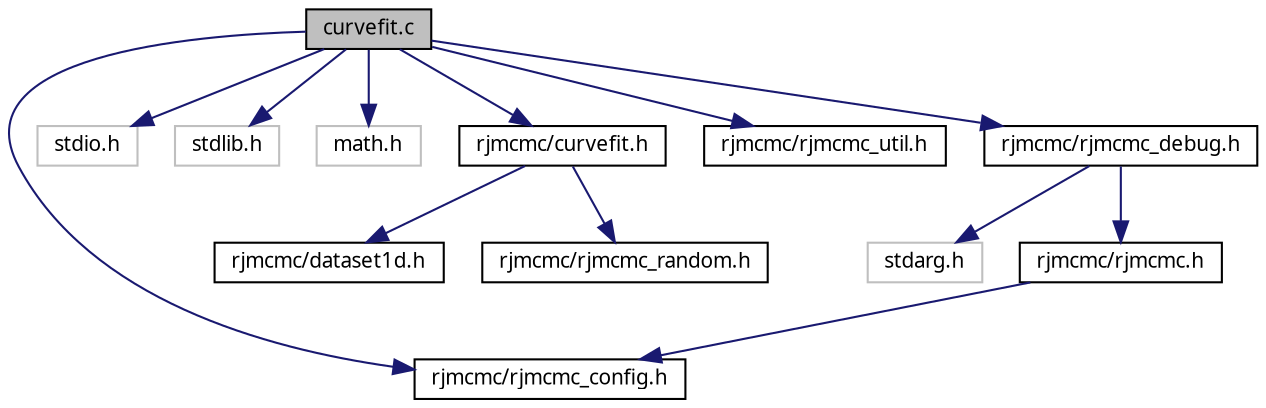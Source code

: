 digraph "curvefit.c"
{
  edge [fontname="FreeSans.ttf",fontsize="10",labelfontname="FreeSans.ttf",labelfontsize="10"];
  node [fontname="FreeSans.ttf",fontsize="10",shape=record];
  Node1 [label="curvefit.c",height=0.2,width=0.4,color="black", fillcolor="grey75", style="filled", fontcolor="black"];
  Node1 -> Node2 [color="midnightblue",fontsize="10",style="solid",fontname="FreeSans.ttf"];
  Node2 [label="rjmcmc/rjmcmc_config.h",height=0.2,width=0.4,color="black", fillcolor="white", style="filled",URL="$rjmcmc__config_8h.html"];
  Node1 -> Node3 [color="midnightblue",fontsize="10",style="solid",fontname="FreeSans.ttf"];
  Node3 [label="stdio.h",height=0.2,width=0.4,color="grey75", fillcolor="white", style="filled"];
  Node1 -> Node4 [color="midnightblue",fontsize="10",style="solid",fontname="FreeSans.ttf"];
  Node4 [label="stdlib.h",height=0.2,width=0.4,color="grey75", fillcolor="white", style="filled"];
  Node1 -> Node5 [color="midnightblue",fontsize="10",style="solid",fontname="FreeSans.ttf"];
  Node5 [label="math.h",height=0.2,width=0.4,color="grey75", fillcolor="white", style="filled"];
  Node1 -> Node6 [color="midnightblue",fontsize="10",style="solid",fontname="FreeSans.ttf"];
  Node6 [label="rjmcmc/curvefit.h",height=0.2,width=0.4,color="black", fillcolor="white", style="filled",URL="$curvefit_8h.html",tooltip="1D Curve Fitting routines "];
  Node6 -> Node7 [color="midnightblue",fontsize="10",style="solid",fontname="FreeSans.ttf"];
  Node7 [label="rjmcmc/dataset1d.h",height=0.2,width=0.4,color="black", fillcolor="white", style="filled",URL="$dataset1d_8h.html",tooltip="1D Dataset Storage "];
  Node6 -> Node8 [color="midnightblue",fontsize="10",style="solid",fontname="FreeSans.ttf"];
  Node8 [label="rjmcmc/rjmcmc_random.h",height=0.2,width=0.4,color="black", fillcolor="white", style="filled",URL="$rjmcmc__random_8h.html"];
  Node1 -> Node9 [color="midnightblue",fontsize="10",style="solid",fontname="FreeSans.ttf"];
  Node9 [label="rjmcmc/rjmcmc_util.h",height=0.2,width=0.4,color="black", fillcolor="white", style="filled",URL="$rjmcmc__util_8h.html"];
  Node1 -> Node10 [color="midnightblue",fontsize="10",style="solid",fontname="FreeSans.ttf"];
  Node10 [label="rjmcmc/rjmcmc_debug.h",height=0.2,width=0.4,color="black", fillcolor="white", style="filled",URL="$rjmcmc__debug_8h.html"];
  Node10 -> Node11 [color="midnightblue",fontsize="10",style="solid",fontname="FreeSans.ttf"];
  Node11 [label="stdarg.h",height=0.2,width=0.4,color="grey75", fillcolor="white", style="filled"];
  Node10 -> Node12 [color="midnightblue",fontsize="10",style="solid",fontname="FreeSans.ttf"];
  Node12 [label="rjmcmc/rjmcmc.h",height=0.2,width=0.4,color="black", fillcolor="white", style="filled",URL="$rjmcmc_8h.html"];
  Node12 -> Node2 [color="midnightblue",fontsize="10",style="solid",fontname="FreeSans.ttf"];
}
